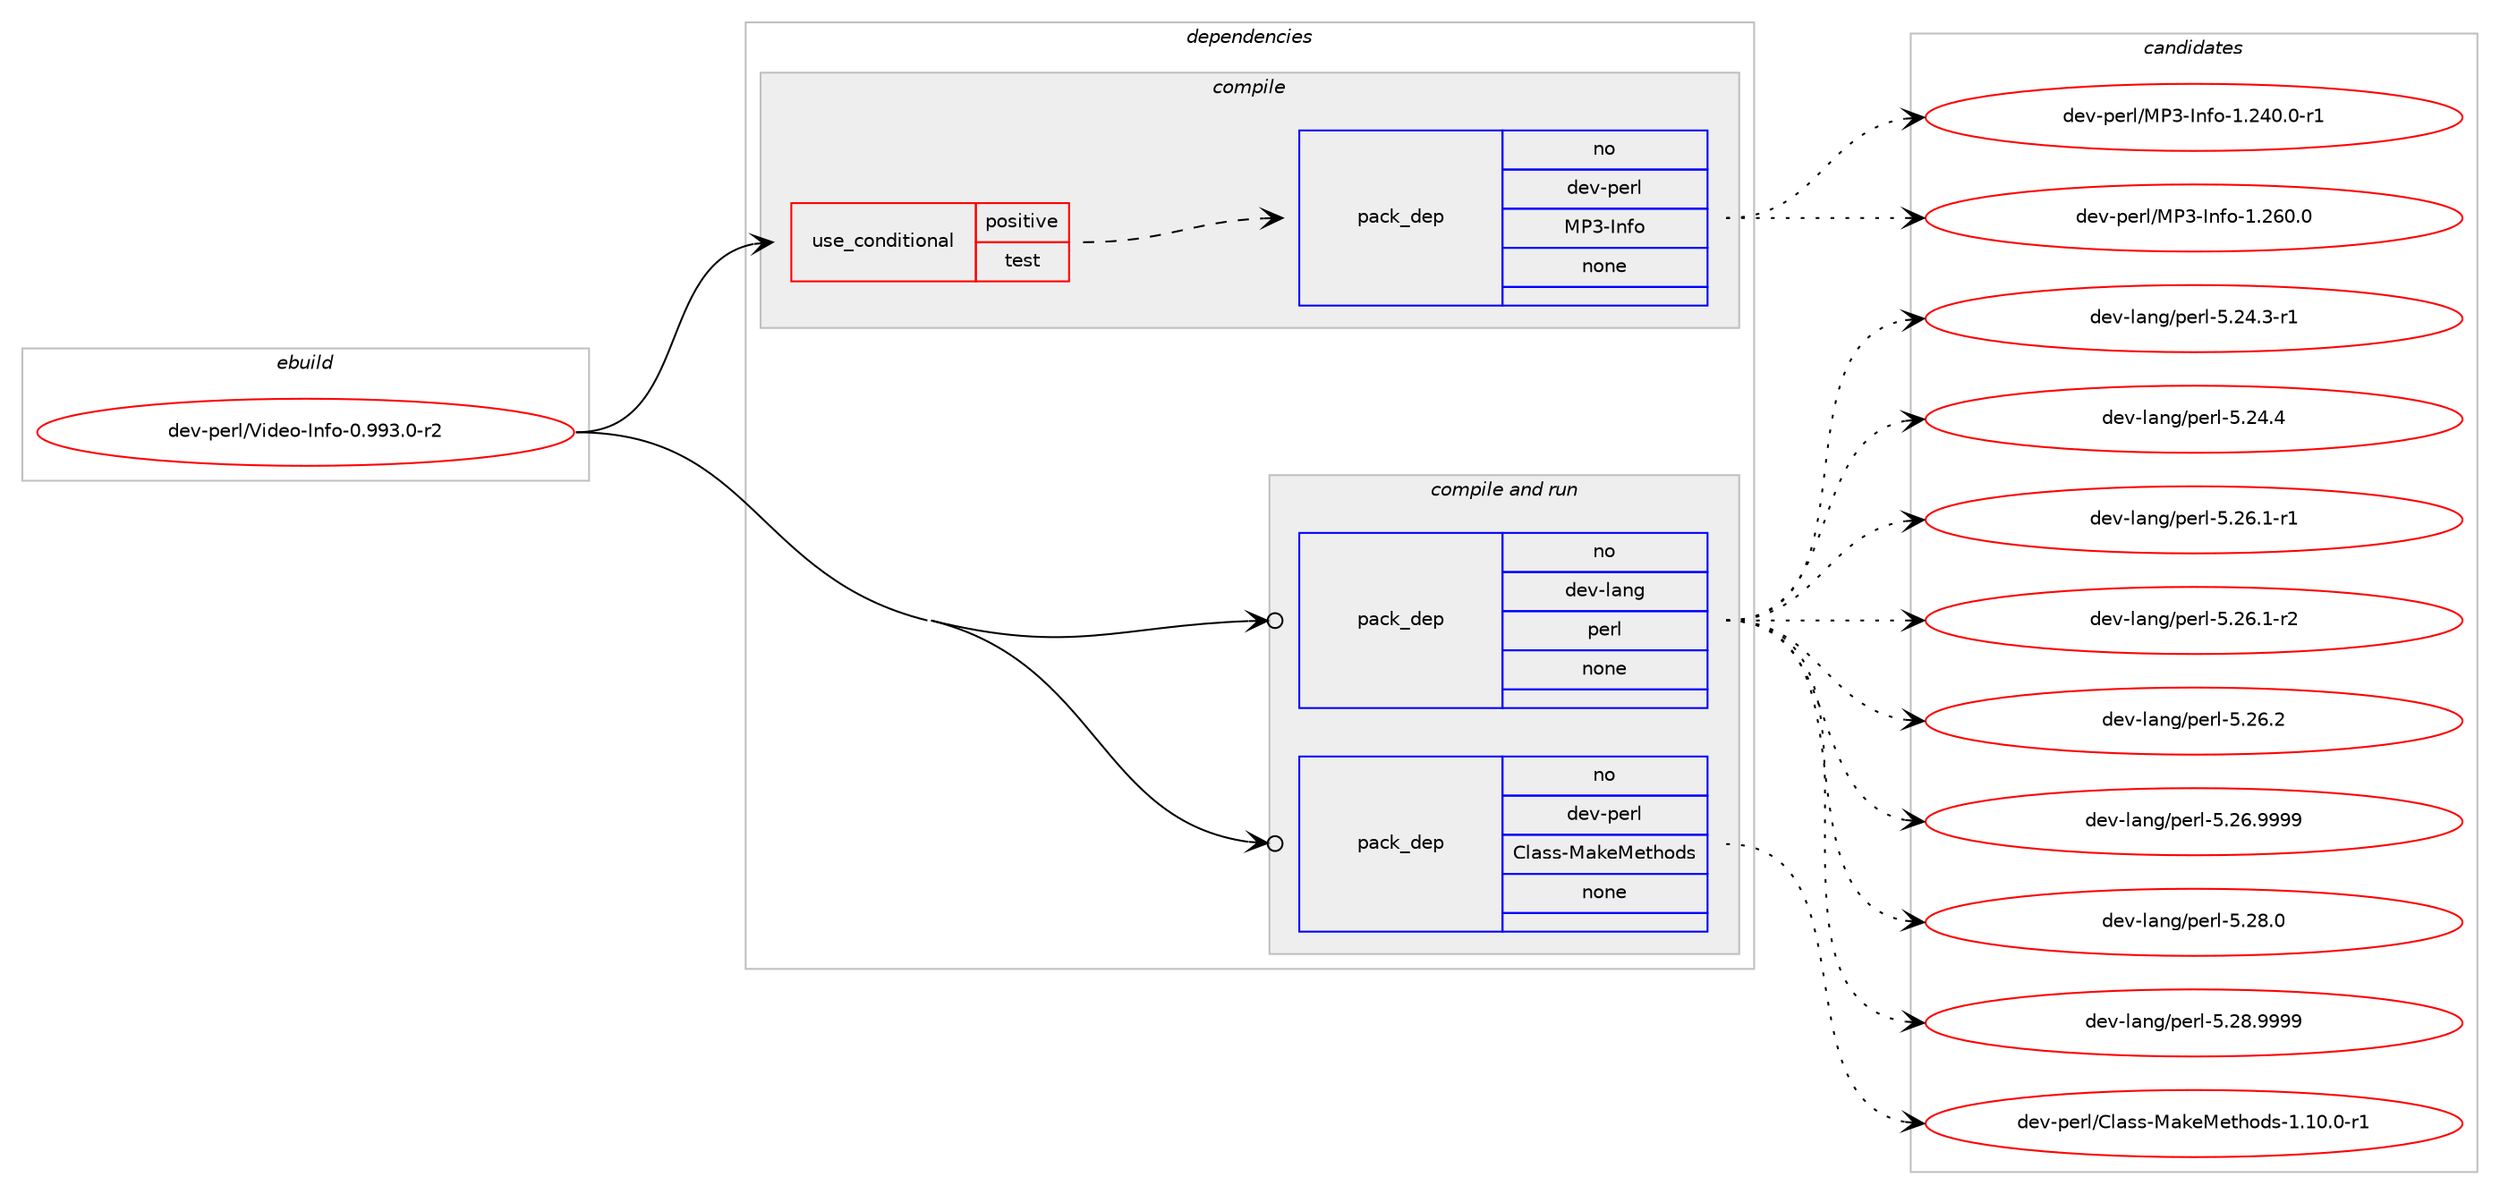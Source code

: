 digraph prolog {

# *************
# Graph options
# *************

newrank=true;
concentrate=true;
compound=true;
graph [rankdir=LR,fontname=Helvetica,fontsize=10,ranksep=1.5];#, ranksep=2.5, nodesep=0.2];
edge  [arrowhead=vee];
node  [fontname=Helvetica,fontsize=10];

# **********
# The ebuild
# **********

subgraph cluster_leftcol {
color=gray;
rank=same;
label=<<i>ebuild</i>>;
id [label="dev-perl/Video-Info-0.993.0-r2", color=red, width=4, href="../dev-perl/Video-Info-0.993.0-r2.svg"];
}

# ****************
# The dependencies
# ****************

subgraph cluster_midcol {
color=gray;
label=<<i>dependencies</i>>;
subgraph cluster_compile {
fillcolor="#eeeeee";
style=filled;
label=<<i>compile</i>>;
subgraph cond369080 {
dependency1390822 [label=<<TABLE BORDER="0" CELLBORDER="1" CELLSPACING="0" CELLPADDING="4"><TR><TD ROWSPAN="3" CELLPADDING="10">use_conditional</TD></TR><TR><TD>positive</TD></TR><TR><TD>test</TD></TR></TABLE>>, shape=none, color=red];
subgraph pack998676 {
dependency1390823 [label=<<TABLE BORDER="0" CELLBORDER="1" CELLSPACING="0" CELLPADDING="4" WIDTH="220"><TR><TD ROWSPAN="6" CELLPADDING="30">pack_dep</TD></TR><TR><TD WIDTH="110">no</TD></TR><TR><TD>dev-perl</TD></TR><TR><TD>MP3-Info</TD></TR><TR><TD>none</TD></TR><TR><TD></TD></TR></TABLE>>, shape=none, color=blue];
}
dependency1390822:e -> dependency1390823:w [weight=20,style="dashed",arrowhead="vee"];
}
id:e -> dependency1390822:w [weight=20,style="solid",arrowhead="vee"];
}
subgraph cluster_compileandrun {
fillcolor="#eeeeee";
style=filled;
label=<<i>compile and run</i>>;
subgraph pack998677 {
dependency1390824 [label=<<TABLE BORDER="0" CELLBORDER="1" CELLSPACING="0" CELLPADDING="4" WIDTH="220"><TR><TD ROWSPAN="6" CELLPADDING="30">pack_dep</TD></TR><TR><TD WIDTH="110">no</TD></TR><TR><TD>dev-lang</TD></TR><TR><TD>perl</TD></TR><TR><TD>none</TD></TR><TR><TD></TD></TR></TABLE>>, shape=none, color=blue];
}
id:e -> dependency1390824:w [weight=20,style="solid",arrowhead="odotvee"];
subgraph pack998678 {
dependency1390825 [label=<<TABLE BORDER="0" CELLBORDER="1" CELLSPACING="0" CELLPADDING="4" WIDTH="220"><TR><TD ROWSPAN="6" CELLPADDING="30">pack_dep</TD></TR><TR><TD WIDTH="110">no</TD></TR><TR><TD>dev-perl</TD></TR><TR><TD>Class-MakeMethods</TD></TR><TR><TD>none</TD></TR><TR><TD></TD></TR></TABLE>>, shape=none, color=blue];
}
id:e -> dependency1390825:w [weight=20,style="solid",arrowhead="odotvee"];
}
subgraph cluster_run {
fillcolor="#eeeeee";
style=filled;
label=<<i>run</i>>;
}
}

# **************
# The candidates
# **************

subgraph cluster_choices {
rank=same;
color=gray;
label=<<i>candidates</i>>;

subgraph choice998676 {
color=black;
nodesep=1;
choice1001011184511210111410847778051457311010211145494650524846484511449 [label="dev-perl/MP3-Info-1.240.0-r1", color=red, width=4,href="../dev-perl/MP3-Info-1.240.0-r1.svg"];
choice100101118451121011141084777805145731101021114549465054484648 [label="dev-perl/MP3-Info-1.260.0", color=red, width=4,href="../dev-perl/MP3-Info-1.260.0.svg"];
dependency1390823:e -> choice1001011184511210111410847778051457311010211145494650524846484511449:w [style=dotted,weight="100"];
dependency1390823:e -> choice100101118451121011141084777805145731101021114549465054484648:w [style=dotted,weight="100"];
}
subgraph choice998677 {
color=black;
nodesep=1;
choice100101118451089711010347112101114108455346505246514511449 [label="dev-lang/perl-5.24.3-r1", color=red, width=4,href="../dev-lang/perl-5.24.3-r1.svg"];
choice10010111845108971101034711210111410845534650524652 [label="dev-lang/perl-5.24.4", color=red, width=4,href="../dev-lang/perl-5.24.4.svg"];
choice100101118451089711010347112101114108455346505446494511449 [label="dev-lang/perl-5.26.1-r1", color=red, width=4,href="../dev-lang/perl-5.26.1-r1.svg"];
choice100101118451089711010347112101114108455346505446494511450 [label="dev-lang/perl-5.26.1-r2", color=red, width=4,href="../dev-lang/perl-5.26.1-r2.svg"];
choice10010111845108971101034711210111410845534650544650 [label="dev-lang/perl-5.26.2", color=red, width=4,href="../dev-lang/perl-5.26.2.svg"];
choice10010111845108971101034711210111410845534650544657575757 [label="dev-lang/perl-5.26.9999", color=red, width=4,href="../dev-lang/perl-5.26.9999.svg"];
choice10010111845108971101034711210111410845534650564648 [label="dev-lang/perl-5.28.0", color=red, width=4,href="../dev-lang/perl-5.28.0.svg"];
choice10010111845108971101034711210111410845534650564657575757 [label="dev-lang/perl-5.28.9999", color=red, width=4,href="../dev-lang/perl-5.28.9999.svg"];
dependency1390824:e -> choice100101118451089711010347112101114108455346505246514511449:w [style=dotted,weight="100"];
dependency1390824:e -> choice10010111845108971101034711210111410845534650524652:w [style=dotted,weight="100"];
dependency1390824:e -> choice100101118451089711010347112101114108455346505446494511449:w [style=dotted,weight="100"];
dependency1390824:e -> choice100101118451089711010347112101114108455346505446494511450:w [style=dotted,weight="100"];
dependency1390824:e -> choice10010111845108971101034711210111410845534650544650:w [style=dotted,weight="100"];
dependency1390824:e -> choice10010111845108971101034711210111410845534650544657575757:w [style=dotted,weight="100"];
dependency1390824:e -> choice10010111845108971101034711210111410845534650564648:w [style=dotted,weight="100"];
dependency1390824:e -> choice10010111845108971101034711210111410845534650564657575757:w [style=dotted,weight="100"];
}
subgraph choice998678 {
color=black;
nodesep=1;
choice1001011184511210111410847671089711511545779710710177101116104111100115454946494846484511449 [label="dev-perl/Class-MakeMethods-1.10.0-r1", color=red, width=4,href="../dev-perl/Class-MakeMethods-1.10.0-r1.svg"];
dependency1390825:e -> choice1001011184511210111410847671089711511545779710710177101116104111100115454946494846484511449:w [style=dotted,weight="100"];
}
}

}
